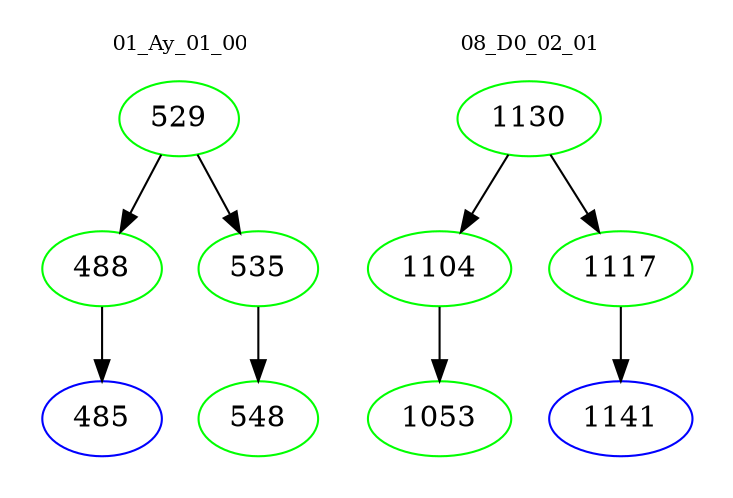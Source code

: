 digraph{
subgraph cluster_0 {
color = white
label = "01_Ay_01_00";
fontsize=10;
T0_529 [label="529", color="green"]
T0_529 -> T0_488 [color="black"]
T0_488 [label="488", color="green"]
T0_488 -> T0_485 [color="black"]
T0_485 [label="485", color="blue"]
T0_529 -> T0_535 [color="black"]
T0_535 [label="535", color="green"]
T0_535 -> T0_548 [color="black"]
T0_548 [label="548", color="green"]
}
subgraph cluster_1 {
color = white
label = "08_D0_02_01";
fontsize=10;
T1_1130 [label="1130", color="green"]
T1_1130 -> T1_1104 [color="black"]
T1_1104 [label="1104", color="green"]
T1_1104 -> T1_1053 [color="black"]
T1_1053 [label="1053", color="green"]
T1_1130 -> T1_1117 [color="black"]
T1_1117 [label="1117", color="green"]
T1_1117 -> T1_1141 [color="black"]
T1_1141 [label="1141", color="blue"]
}
}
